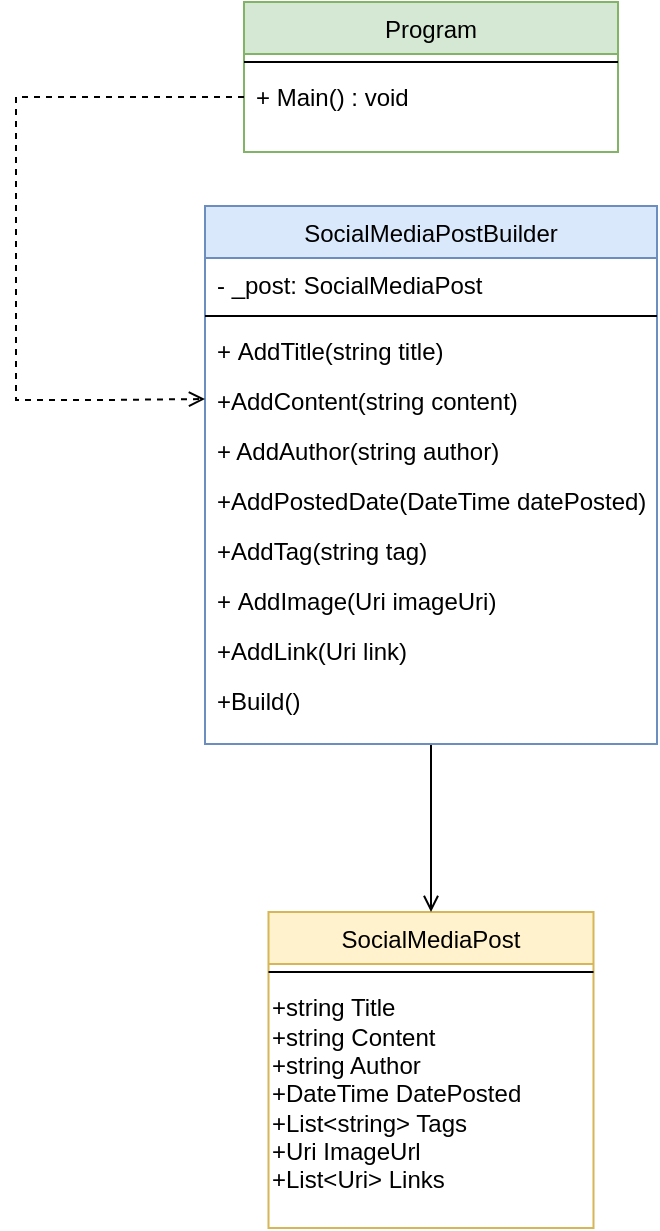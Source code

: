 <mxfile version="24.7.6" pages="2">
  <diagram id="YdqToYXANCqsXZxEdwjm" name="Builder - Estructura">
    <mxGraphModel dx="1050" dy="1765" grid="0" gridSize="10" guides="1" tooltips="1" connect="1" arrows="1" fold="1" page="1" pageScale="1" pageWidth="827" pageHeight="1169" math="0" shadow="0">
      <root>
        <mxCell id="0" />
        <mxCell id="1" parent="0" />
        <mxCell id="Ex9AYw7_ruNJCaxyo7UQ-12" value="SocialMediaPost" style="swimlane;fontStyle=0;align=center;verticalAlign=top;childLayout=stackLayout;horizontal=1;startSize=26;horizontalStack=0;resizeParent=1;resizeLast=0;collapsible=1;marginBottom=0;rounded=0;shadow=0;strokeWidth=1;fillColor=#fff2cc;strokeColor=#d6b656;" parent="1" vertex="1">
          <mxGeometry x="234.25" y="-610" width="162.5" height="158" as="geometry">
            <mxRectangle x="130" y="380" width="160" height="26" as="alternateBounds" />
          </mxGeometry>
        </mxCell>
        <mxCell id="Ex9AYw7_ruNJCaxyo7UQ-14" value="" style="line;html=1;strokeWidth=1;align=left;verticalAlign=middle;spacingTop=-1;spacingLeft=3;spacingRight=3;rotatable=0;labelPosition=right;points=[];portConstraint=eastwest;" parent="Ex9AYw7_ruNJCaxyo7UQ-12" vertex="1">
          <mxGeometry y="26" width="162.5" height="8" as="geometry" />
        </mxCell>
        <mxCell id="upD_7m5rnwpTHwmWT5zh-7" value="&lt;div&gt;+string Title&lt;/div&gt;&lt;div&gt;+string Content&amp;nbsp;&lt;/div&gt;&lt;div&gt;&lt;span style=&quot;background-color: initial;&quot;&gt;+string Author&amp;nbsp;&lt;/span&gt;&lt;br&gt;&lt;/div&gt;&lt;div&gt;+DateTime DatePosted&amp;nbsp;&lt;/div&gt;&lt;div&gt;+List&amp;lt;string&amp;gt; Tags&amp;nbsp;&lt;/div&gt;&lt;div&gt;+Uri ImageUrl&amp;nbsp;&lt;/div&gt;&lt;div&gt;+List&amp;lt;Uri&amp;gt; Links&amp;nbsp;&lt;/div&gt;" style="text;html=1;align=left;verticalAlign=middle;resizable=0;points=[];autosize=1;strokeColor=none;fillColor=none;" vertex="1" parent="Ex9AYw7_ruNJCaxyo7UQ-12">
          <mxGeometry y="34" width="162.5" height="113" as="geometry" />
        </mxCell>
        <mxCell id="Ex9AYw7_ruNJCaxyo7UQ-18" style="edgeStyle=orthogonalEdgeStyle;rounded=0;orthogonalLoop=1;jettySize=auto;html=1;entryX=0.5;entryY=0;entryDx=0;entryDy=0;endArrow=open;endFill=0;" parent="1" source="Ex9AYw7_ruNJCaxyo7UQ-19" target="Ex9AYw7_ruNJCaxyo7UQ-12" edge="1">
          <mxGeometry relative="1" as="geometry" />
        </mxCell>
        <mxCell id="Ex9AYw7_ruNJCaxyo7UQ-19" value="SocialMediaPostBuilder" style="swimlane;fontStyle=0;align=center;verticalAlign=top;childLayout=stackLayout;horizontal=1;startSize=26;horizontalStack=0;resizeParent=1;resizeLast=0;collapsible=1;marginBottom=0;rounded=0;shadow=0;strokeWidth=1;fillColor=#dae8fc;strokeColor=#6c8ebf;" parent="1" vertex="1">
          <mxGeometry x="202.5" y="-963" width="226" height="269" as="geometry">
            <mxRectangle x="130" y="380" width="160" height="26" as="alternateBounds" />
          </mxGeometry>
        </mxCell>
        <mxCell id="Ex9AYw7_ruNJCaxyo7UQ-20" value="- _post: SocialMediaPost" style="text;align=left;verticalAlign=top;spacingLeft=4;spacingRight=4;overflow=hidden;rotatable=0;points=[[0,0.5],[1,0.5]];portConstraint=eastwest;" parent="Ex9AYw7_ruNJCaxyo7UQ-19" vertex="1">
          <mxGeometry y="26" width="226" height="25" as="geometry" />
        </mxCell>
        <mxCell id="Ex9AYw7_ruNJCaxyo7UQ-21" value="" style="line;html=1;strokeWidth=1;align=left;verticalAlign=middle;spacingTop=-1;spacingLeft=3;spacingRight=3;rotatable=0;labelPosition=right;points=[];portConstraint=eastwest;" parent="Ex9AYw7_ruNJCaxyo7UQ-19" vertex="1">
          <mxGeometry y="51" width="226" height="8" as="geometry" />
        </mxCell>
        <mxCell id="Ex9AYw7_ruNJCaxyo7UQ-22" value="+ AddTitle(string title)" style="text;align=left;verticalAlign=top;spacingLeft=4;spacingRight=4;overflow=hidden;rotatable=0;points=[[0,0.5],[1,0.5]];portConstraint=eastwest;" parent="Ex9AYw7_ruNJCaxyo7UQ-19" vertex="1">
          <mxGeometry y="59" width="226" height="25" as="geometry" />
        </mxCell>
        <mxCell id="Ex9AYw7_ruNJCaxyo7UQ-23" value="+AddContent(string content)" style="text;align=left;verticalAlign=top;spacingLeft=4;spacingRight=4;overflow=hidden;rotatable=0;points=[[0,0.5],[1,0.5]];portConstraint=eastwest;" parent="Ex9AYw7_ruNJCaxyo7UQ-19" vertex="1">
          <mxGeometry y="84" width="226" height="25" as="geometry" />
        </mxCell>
        <mxCell id="Ex9AYw7_ruNJCaxyo7UQ-24" value="+ AddAuthor(string author)" style="text;align=left;verticalAlign=top;spacingLeft=4;spacingRight=4;overflow=hidden;rotatable=0;points=[[0,0.5],[1,0.5]];portConstraint=eastwest;" parent="Ex9AYw7_ruNJCaxyo7UQ-19" vertex="1">
          <mxGeometry y="109" width="226" height="25" as="geometry" />
        </mxCell>
        <mxCell id="upD_7m5rnwpTHwmWT5zh-2" value="+AddPostedDate(DateTime datePosted)" style="text;align=left;verticalAlign=top;spacingLeft=4;spacingRight=4;overflow=hidden;rotatable=0;points=[[0,0.5],[1,0.5]];portConstraint=eastwest;" vertex="1" parent="Ex9AYw7_ruNJCaxyo7UQ-19">
          <mxGeometry y="134" width="226" height="25" as="geometry" />
        </mxCell>
        <mxCell id="upD_7m5rnwpTHwmWT5zh-1" value="+AddTag(string tag)&#xa;" style="text;align=left;verticalAlign=top;spacingLeft=4;spacingRight=4;overflow=hidden;rotatable=0;points=[[0,0.5],[1,0.5]];portConstraint=eastwest;" vertex="1" parent="Ex9AYw7_ruNJCaxyo7UQ-19">
          <mxGeometry y="159" width="226" height="25" as="geometry" />
        </mxCell>
        <mxCell id="upD_7m5rnwpTHwmWT5zh-3" value="+ AddImage(Uri imageUri)" style="text;align=left;verticalAlign=top;spacingLeft=4;spacingRight=4;overflow=hidden;rotatable=0;points=[[0,0.5],[1,0.5]];portConstraint=eastwest;" vertex="1" parent="Ex9AYw7_ruNJCaxyo7UQ-19">
          <mxGeometry y="184" width="226" height="25" as="geometry" />
        </mxCell>
        <mxCell id="upD_7m5rnwpTHwmWT5zh-6" value="+AddLink(Uri link)" style="text;align=left;verticalAlign=top;spacingLeft=4;spacingRight=4;overflow=hidden;rotatable=0;points=[[0,0.5],[1,0.5]];portConstraint=eastwest;" vertex="1" parent="Ex9AYw7_ruNJCaxyo7UQ-19">
          <mxGeometry y="209" width="226" height="25" as="geometry" />
        </mxCell>
        <mxCell id="upD_7m5rnwpTHwmWT5zh-5" value="+Build()" style="text;align=left;verticalAlign=top;spacingLeft=4;spacingRight=4;overflow=hidden;rotatable=0;points=[[0,0.5],[1,0.5]];portConstraint=eastwest;" vertex="1" parent="Ex9AYw7_ruNJCaxyo7UQ-19">
          <mxGeometry y="234" width="226" height="25" as="geometry" />
        </mxCell>
        <mxCell id="Ex9AYw7_ruNJCaxyo7UQ-27" value="Program" style="swimlane;fontStyle=0;align=center;verticalAlign=top;childLayout=stackLayout;horizontal=1;startSize=26;horizontalStack=0;resizeParent=1;resizeLast=0;collapsible=1;marginBottom=0;rounded=0;shadow=0;strokeWidth=1;fillColor=#d5e8d4;strokeColor=#82b366;" parent="1" vertex="1">
          <mxGeometry x="222" y="-1065" width="187" height="75" as="geometry">
            <mxRectangle x="340" y="380" width="170" height="26" as="alternateBounds" />
          </mxGeometry>
        </mxCell>
        <mxCell id="Ex9AYw7_ruNJCaxyo7UQ-28" value="" style="line;html=1;strokeWidth=1;align=left;verticalAlign=middle;spacingTop=-1;spacingLeft=3;spacingRight=3;rotatable=0;labelPosition=right;points=[];portConstraint=eastwest;" parent="Ex9AYw7_ruNJCaxyo7UQ-27" vertex="1">
          <mxGeometry y="26" width="187" height="8" as="geometry" />
        </mxCell>
        <mxCell id="Ex9AYw7_ruNJCaxyo7UQ-29" value="+ Main() : void" style="text;align=left;verticalAlign=top;spacingLeft=4;spacingRight=4;overflow=hidden;rotatable=0;points=[[0,0.5],[1,0.5]];portConstraint=eastwest;" parent="Ex9AYw7_ruNJCaxyo7UQ-27" vertex="1">
          <mxGeometry y="34" width="187" height="27" as="geometry" />
        </mxCell>
        <mxCell id="Ex9AYw7_ruNJCaxyo7UQ-30" style="edgeStyle=orthogonalEdgeStyle;rounded=0;orthogonalLoop=1;jettySize=auto;html=1;entryX=0;entryY=0.5;entryDx=0;entryDy=0;endArrow=open;endFill=0;dashed=1;exitX=0;exitY=0.5;exitDx=0;exitDy=0;" parent="1" source="Ex9AYw7_ruNJCaxyo7UQ-29" target="Ex9AYw7_ruNJCaxyo7UQ-23" edge="1">
          <mxGeometry relative="1" as="geometry">
            <Array as="points">
              <mxPoint x="108" y="-1017" />
              <mxPoint x="108" y="-866" />
              <mxPoint x="154" y="-866" />
            </Array>
          </mxGeometry>
        </mxCell>
      </root>
    </mxGraphModel>
  </diagram>
  <diagram id="AXavqPR4JyoWLpkqwdvM" name="Página-2">
    <mxGraphModel dx="1098" dy="2052" grid="0" gridSize="10" guides="1" tooltips="1" connect="1" arrows="1" fold="1" page="1" pageScale="1" pageWidth="827" pageHeight="1169" math="0" shadow="0">
      <root>
        <mxCell id="0" />
        <mxCell id="1" parent="0" />
        <mxCell id="GDddNIHzdHpDMGzWteTF-1" value="&lt;&lt;Interface&gt;&gt;&#xa;Builder" style="swimlane;fontStyle=0;align=center;verticalAlign=top;childLayout=stackLayout;horizontal=1;startSize=39;horizontalStack=0;resizeParent=1;resizeLast=0;collapsible=1;marginBottom=0;rounded=0;shadow=0;strokeWidth=1;" vertex="1" parent="1">
          <mxGeometry x="283" y="-921" width="142" height="147" as="geometry">
            <mxRectangle x="340" y="380" width="170" height="26" as="alternateBounds" />
          </mxGeometry>
        </mxCell>
        <mxCell id="GDddNIHzdHpDMGzWteTF-2" value="" style="line;html=1;strokeWidth=1;align=left;verticalAlign=middle;spacingTop=-1;spacingLeft=3;spacingRight=3;rotatable=0;labelPosition=right;points=[];portConstraint=eastwest;" vertex="1" parent="GDddNIHzdHpDMGzWteTF-1">
          <mxGeometry y="39" width="142" height="8" as="geometry" />
        </mxCell>
        <mxCell id="GDddNIHzdHpDMGzWteTF-3" value="+ Reset()" style="text;align=left;verticalAlign=top;spacingLeft=4;spacingRight=4;overflow=hidden;rotatable=0;points=[[0,0.5],[1,0.5]];portConstraint=eastwest;" vertex="1" parent="GDddNIHzdHpDMGzWteTF-1">
          <mxGeometry y="47" width="142" height="21" as="geometry" />
        </mxCell>
        <mxCell id="GDddNIHzdHpDMGzWteTF-4" value="+ BuildStepA()" style="text;align=left;verticalAlign=top;spacingLeft=4;spacingRight=4;overflow=hidden;rotatable=0;points=[[0,0.5],[1,0.5]];portConstraint=eastwest;" vertex="1" parent="GDddNIHzdHpDMGzWteTF-1">
          <mxGeometry y="68" width="142" height="21" as="geometry" />
        </mxCell>
        <mxCell id="GDddNIHzdHpDMGzWteTF-5" value="+ BuildStepB()" style="text;align=left;verticalAlign=top;spacingLeft=4;spacingRight=4;overflow=hidden;rotatable=0;points=[[0,0.5],[1,0.5]];portConstraint=eastwest;" vertex="1" parent="GDddNIHzdHpDMGzWteTF-1">
          <mxGeometry y="89" width="142" height="21" as="geometry" />
        </mxCell>
        <mxCell id="GDddNIHzdHpDMGzWteTF-31" value="+ BuildStepZ()" style="text;align=left;verticalAlign=top;spacingLeft=4;spacingRight=4;overflow=hidden;rotatable=0;points=[[0,0.5],[1,0.5]];portConstraint=eastwest;" vertex="1" parent="GDddNIHzdHpDMGzWteTF-1">
          <mxGeometry y="110" width="142" height="24" as="geometry" />
        </mxCell>
        <mxCell id="GDddNIHzdHpDMGzWteTF-6" value="Director" style="swimlane;fontStyle=0;align=center;verticalAlign=top;childLayout=stackLayout;horizontal=1;startSize=26;horizontalStack=0;resizeParent=1;resizeLast=0;collapsible=1;marginBottom=0;rounded=0;shadow=0;strokeWidth=1;" vertex="1" parent="1">
          <mxGeometry x="541" y="-935" width="210" height="141" as="geometry">
            <mxRectangle x="130" y="380" width="160" height="26" as="alternateBounds" />
          </mxGeometry>
        </mxCell>
        <mxCell id="GDddNIHzdHpDMGzWteTF-7" value="- _builder : Builder" style="text;align=left;verticalAlign=top;spacingLeft=4;spacingRight=4;overflow=hidden;rotatable=0;points=[[0,0.5],[1,0.5]];portConstraint=eastwest;" vertex="1" parent="GDddNIHzdHpDMGzWteTF-6">
          <mxGeometry y="26" width="210" height="25" as="geometry" />
        </mxCell>
        <mxCell id="GDddNIHzdHpDMGzWteTF-8" value="" style="line;html=1;strokeWidth=1;align=left;verticalAlign=middle;spacingTop=-1;spacingLeft=3;spacingRight=3;rotatable=0;labelPosition=right;points=[];portConstraint=eastwest;" vertex="1" parent="GDddNIHzdHpDMGzWteTF-6">
          <mxGeometry y="51" width="210" height="8" as="geometry" />
        </mxCell>
        <mxCell id="GDddNIHzdHpDMGzWteTF-9" value="+ Director(builder)" style="text;align=left;verticalAlign=top;spacingLeft=4;spacingRight=4;overflow=hidden;rotatable=0;points=[[0,0.5],[1,0.5]];portConstraint=eastwest;" vertex="1" parent="GDddNIHzdHpDMGzWteTF-6">
          <mxGeometry y="59" width="210" height="25" as="geometry" />
        </mxCell>
        <mxCell id="GDddNIHzdHpDMGzWteTF-10" value="+ ChangeBuilder(builder)" style="text;align=left;verticalAlign=top;spacingLeft=4;spacingRight=4;overflow=hidden;rotatable=0;points=[[0,0.5],[1,0.5]];portConstraint=eastwest;" vertex="1" parent="GDddNIHzdHpDMGzWteTF-6">
          <mxGeometry y="84" width="210" height="25" as="geometry" />
        </mxCell>
        <mxCell id="GDddNIHzdHpDMGzWteTF-11" value="+ Make(type)" style="text;align=left;verticalAlign=top;spacingLeft=4;spacingRight=4;overflow=hidden;rotatable=0;points=[[0,0.5],[1,0.5]];portConstraint=eastwest;" vertex="1" parent="GDddNIHzdHpDMGzWteTF-6">
          <mxGeometry y="109" width="210" height="25" as="geometry" />
        </mxCell>
        <mxCell id="GDddNIHzdHpDMGzWteTF-12" value="Producto1" style="swimlane;fontStyle=0;align=center;verticalAlign=top;childLayout=stackLayout;horizontal=1;startSize=26;horizontalStack=0;resizeParent=1;resizeLast=0;collapsible=1;marginBottom=0;rounded=0;shadow=0;strokeWidth=1;" vertex="1" parent="1">
          <mxGeometry x="141.5" y="-475" width="158" height="47" as="geometry">
            <mxRectangle x="130" y="380" width="160" height="26" as="alternateBounds" />
          </mxGeometry>
        </mxCell>
        <mxCell id="GDddNIHzdHpDMGzWteTF-14" value="" style="line;html=1;strokeWidth=1;align=left;verticalAlign=middle;spacingTop=-1;spacingLeft=3;spacingRight=3;rotatable=0;labelPosition=right;points=[];portConstraint=eastwest;" vertex="1" parent="GDddNIHzdHpDMGzWteTF-12">
          <mxGeometry y="26" width="158" height="8" as="geometry" />
        </mxCell>
        <mxCell id="GDddNIHzdHpDMGzWteTF-17" style="edgeStyle=orthogonalEdgeStyle;rounded=0;orthogonalLoop=1;jettySize=auto;html=1;entryX=0.5;entryY=1;entryDx=0;entryDy=0;endArrow=block;endFill=0;dashed=1;exitX=0.5;exitY=0;exitDx=0;exitDy=0;" edge="1" parent="1" source="GDddNIHzdHpDMGzWteTF-19" target="GDddNIHzdHpDMGzWteTF-1">
          <mxGeometry relative="1" as="geometry" />
        </mxCell>
        <mxCell id="GDddNIHzdHpDMGzWteTF-18" style="edgeStyle=orthogonalEdgeStyle;rounded=0;orthogonalLoop=1;jettySize=auto;html=1;entryX=0.5;entryY=0;entryDx=0;entryDy=0;endArrow=open;endFill=0;" edge="1" parent="1" source="GDddNIHzdHpDMGzWteTF-19" target="GDddNIHzdHpDMGzWteTF-12">
          <mxGeometry relative="1" as="geometry" />
        </mxCell>
        <mxCell id="GDddNIHzdHpDMGzWteTF-19" value="ConcreteBuilder1" style="swimlane;fontStyle=0;align=center;verticalAlign=top;childLayout=stackLayout;horizontal=1;startSize=26;horizontalStack=0;resizeParent=1;resizeLast=0;collapsible=1;marginBottom=0;rounded=0;shadow=0;strokeWidth=1;" vertex="1" parent="1">
          <mxGeometry x="124" y="-692" width="193" height="178" as="geometry">
            <mxRectangle x="130" y="380" width="160" height="26" as="alternateBounds" />
          </mxGeometry>
        </mxCell>
        <mxCell id="GDddNIHzdHpDMGzWteTF-20" value="- result : Producto1" style="text;align=left;verticalAlign=top;spacingLeft=4;spacingRight=4;overflow=hidden;rotatable=0;points=[[0,0.5],[1,0.5]];portConstraint=eastwest;" vertex="1" parent="GDddNIHzdHpDMGzWteTF-19">
          <mxGeometry y="26" width="193" height="25" as="geometry" />
        </mxCell>
        <mxCell id="GDddNIHzdHpDMGzWteTF-21" value="" style="line;html=1;strokeWidth=1;align=left;verticalAlign=middle;spacingTop=-1;spacingLeft=3;spacingRight=3;rotatable=0;labelPosition=right;points=[];portConstraint=eastwest;" vertex="1" parent="GDddNIHzdHpDMGzWteTF-19">
          <mxGeometry y="51" width="193" height="8" as="geometry" />
        </mxCell>
        <mxCell id="GDddNIHzdHpDMGzWteTF-38" value="+ Reset()" style="text;align=left;verticalAlign=top;spacingLeft=4;spacingRight=4;overflow=hidden;rotatable=0;points=[[0,0.5],[1,0.5]];portConstraint=eastwest;" vertex="1" parent="GDddNIHzdHpDMGzWteTF-19">
          <mxGeometry y="59" width="193" height="21" as="geometry" />
        </mxCell>
        <mxCell id="GDddNIHzdHpDMGzWteTF-39" value="+ BuildStepA()" style="text;align=left;verticalAlign=top;spacingLeft=4;spacingRight=4;overflow=hidden;rotatable=0;points=[[0,0.5],[1,0.5]];portConstraint=eastwest;" vertex="1" parent="GDddNIHzdHpDMGzWteTF-19">
          <mxGeometry y="80" width="193" height="21" as="geometry" />
        </mxCell>
        <mxCell id="GDddNIHzdHpDMGzWteTF-40" value="+ BuildStepB()" style="text;align=left;verticalAlign=top;spacingLeft=4;spacingRight=4;overflow=hidden;rotatable=0;points=[[0,0.5],[1,0.5]];portConstraint=eastwest;" vertex="1" parent="GDddNIHzdHpDMGzWteTF-19">
          <mxGeometry y="101" width="193" height="21" as="geometry" />
        </mxCell>
        <mxCell id="GDddNIHzdHpDMGzWteTF-41" value="+ BuildStepZ()" style="text;align=left;verticalAlign=top;spacingLeft=4;spacingRight=4;overflow=hidden;rotatable=0;points=[[0,0.5],[1,0.5]];portConstraint=eastwest;" vertex="1" parent="GDddNIHzdHpDMGzWteTF-19">
          <mxGeometry y="122" width="193" height="24" as="geometry" />
        </mxCell>
        <mxCell id="GDddNIHzdHpDMGzWteTF-22" value="+ GetResult(): Product1" style="text;align=left;verticalAlign=top;spacingLeft=4;spacingRight=4;overflow=hidden;rotatable=0;points=[[0,0.5],[1,0.5]];portConstraint=eastwest;" vertex="1" parent="GDddNIHzdHpDMGzWteTF-19">
          <mxGeometry y="146" width="193" height="25" as="geometry" />
        </mxCell>
        <mxCell id="GDddNIHzdHpDMGzWteTF-25" style="edgeStyle=orthogonalEdgeStyle;rounded=0;orthogonalLoop=1;jettySize=auto;html=1;entryX=1;entryY=0.5;entryDx=0;entryDy=0;endArrow=open;endFill=0;" edge="1" parent="1" source="GDddNIHzdHpDMGzWteTF-9" target="GDddNIHzdHpDMGzWteTF-3">
          <mxGeometry relative="1" as="geometry" />
        </mxCell>
        <mxCell id="GDddNIHzdHpDMGzWteTF-26" style="edgeStyle=orthogonalEdgeStyle;rounded=0;orthogonalLoop=1;jettySize=auto;html=1;entryX=0.5;entryY=0;entryDx=0;entryDy=0;endArrow=open;endFill=0;" edge="1" parent="1" source="GDddNIHzdHpDMGzWteTF-27" target="GDddNIHzdHpDMGzWteTF-6">
          <mxGeometry relative="1" as="geometry" />
        </mxCell>
        <mxCell id="GDddNIHzdHpDMGzWteTF-27" value="Program" style="swimlane;fontStyle=0;align=center;verticalAlign=top;childLayout=stackLayout;horizontal=1;startSize=26;horizontalStack=0;resizeParent=1;resizeLast=0;collapsible=1;marginBottom=0;rounded=0;shadow=0;strokeWidth=1;" vertex="1" parent="1">
          <mxGeometry x="311" y="-1056" width="187" height="75" as="geometry">
            <mxRectangle x="340" y="380" width="170" height="26" as="alternateBounds" />
          </mxGeometry>
        </mxCell>
        <mxCell id="GDddNIHzdHpDMGzWteTF-28" value="" style="line;html=1;strokeWidth=1;align=left;verticalAlign=middle;spacingTop=-1;spacingLeft=3;spacingRight=3;rotatable=0;labelPosition=right;points=[];portConstraint=eastwest;" vertex="1" parent="GDddNIHzdHpDMGzWteTF-27">
          <mxGeometry y="26" width="187" height="8" as="geometry" />
        </mxCell>
        <mxCell id="GDddNIHzdHpDMGzWteTF-29" value="+ Main() : void" style="text;align=left;verticalAlign=top;spacingLeft=4;spacingRight=4;overflow=hidden;rotatable=0;points=[[0,0.5],[1,0.5]];portConstraint=eastwest;" vertex="1" parent="GDddNIHzdHpDMGzWteTF-27">
          <mxGeometry y="34" width="187" height="27" as="geometry" />
        </mxCell>
        <mxCell id="GDddNIHzdHpDMGzWteTF-55" style="edgeStyle=orthogonalEdgeStyle;rounded=0;orthogonalLoop=1;jettySize=auto;html=1;dashed=1;endArrow=block;endFill=0;" edge="1" parent="1" source="GDddNIHzdHpDMGzWteTF-42" target="GDddNIHzdHpDMGzWteTF-1">
          <mxGeometry relative="1" as="geometry" />
        </mxCell>
        <mxCell id="GDddNIHzdHpDMGzWteTF-56" style="edgeStyle=orthogonalEdgeStyle;rounded=0;orthogonalLoop=1;jettySize=auto;html=1;endArrow=open;endFill=0;" edge="1" parent="1" source="GDddNIHzdHpDMGzWteTF-42" target="GDddNIHzdHpDMGzWteTF-50">
          <mxGeometry relative="1" as="geometry" />
        </mxCell>
        <mxCell id="GDddNIHzdHpDMGzWteTF-42" value="ConcreteBuilder2" style="swimlane;fontStyle=0;align=center;verticalAlign=top;childLayout=stackLayout;horizontal=1;startSize=26;horizontalStack=0;resizeParent=1;resizeLast=0;collapsible=1;marginBottom=0;rounded=0;shadow=0;strokeWidth=1;" vertex="1" parent="1">
          <mxGeometry x="363" y="-692" width="193" height="178" as="geometry">
            <mxRectangle x="130" y="380" width="160" height="26" as="alternateBounds" />
          </mxGeometry>
        </mxCell>
        <mxCell id="GDddNIHzdHpDMGzWteTF-43" value="- result : Producto2" style="text;align=left;verticalAlign=top;spacingLeft=4;spacingRight=4;overflow=hidden;rotatable=0;points=[[0,0.5],[1,0.5]];portConstraint=eastwest;" vertex="1" parent="GDddNIHzdHpDMGzWteTF-42">
          <mxGeometry y="26" width="193" height="25" as="geometry" />
        </mxCell>
        <mxCell id="GDddNIHzdHpDMGzWteTF-44" value="" style="line;html=1;strokeWidth=1;align=left;verticalAlign=middle;spacingTop=-1;spacingLeft=3;spacingRight=3;rotatable=0;labelPosition=right;points=[];portConstraint=eastwest;" vertex="1" parent="GDddNIHzdHpDMGzWteTF-42">
          <mxGeometry y="51" width="193" height="8" as="geometry" />
        </mxCell>
        <mxCell id="GDddNIHzdHpDMGzWteTF-45" value="+ Reset()" style="text;align=left;verticalAlign=top;spacingLeft=4;spacingRight=4;overflow=hidden;rotatable=0;points=[[0,0.5],[1,0.5]];portConstraint=eastwest;" vertex="1" parent="GDddNIHzdHpDMGzWteTF-42">
          <mxGeometry y="59" width="193" height="21" as="geometry" />
        </mxCell>
        <mxCell id="GDddNIHzdHpDMGzWteTF-46" value="+ BuildStepA()" style="text;align=left;verticalAlign=top;spacingLeft=4;spacingRight=4;overflow=hidden;rotatable=0;points=[[0,0.5],[1,0.5]];portConstraint=eastwest;" vertex="1" parent="GDddNIHzdHpDMGzWteTF-42">
          <mxGeometry y="80" width="193" height="21" as="geometry" />
        </mxCell>
        <mxCell id="GDddNIHzdHpDMGzWteTF-47" value="+ BuildStepB()" style="text;align=left;verticalAlign=top;spacingLeft=4;spacingRight=4;overflow=hidden;rotatable=0;points=[[0,0.5],[1,0.5]];portConstraint=eastwest;" vertex="1" parent="GDddNIHzdHpDMGzWteTF-42">
          <mxGeometry y="101" width="193" height="21" as="geometry" />
        </mxCell>
        <mxCell id="GDddNIHzdHpDMGzWteTF-48" value="+ BuildStepZ()" style="text;align=left;verticalAlign=top;spacingLeft=4;spacingRight=4;overflow=hidden;rotatable=0;points=[[0,0.5],[1,0.5]];portConstraint=eastwest;" vertex="1" parent="GDddNIHzdHpDMGzWteTF-42">
          <mxGeometry y="122" width="193" height="24" as="geometry" />
        </mxCell>
        <mxCell id="GDddNIHzdHpDMGzWteTF-49" value="+ GetResult(): Product1" style="text;align=left;verticalAlign=top;spacingLeft=4;spacingRight=4;overflow=hidden;rotatable=0;points=[[0,0.5],[1,0.5]];portConstraint=eastwest;" vertex="1" parent="GDddNIHzdHpDMGzWteTF-42">
          <mxGeometry y="146" width="193" height="25" as="geometry" />
        </mxCell>
        <mxCell id="GDddNIHzdHpDMGzWteTF-50" value="Producto2" style="swimlane;fontStyle=0;align=center;verticalAlign=top;childLayout=stackLayout;horizontal=1;startSize=26;horizontalStack=0;resizeParent=1;resizeLast=0;collapsible=1;marginBottom=0;rounded=0;shadow=0;strokeWidth=1;" vertex="1" parent="1">
          <mxGeometry x="380" y="-468" width="158" height="42" as="geometry">
            <mxRectangle x="130" y="380" width="160" height="26" as="alternateBounds" />
          </mxGeometry>
        </mxCell>
        <mxCell id="GDddNIHzdHpDMGzWteTF-52" value="" style="line;html=1;strokeWidth=1;align=left;verticalAlign=middle;spacingTop=-1;spacingLeft=3;spacingRight=3;rotatable=0;labelPosition=right;points=[];portConstraint=eastwest;" vertex="1" parent="GDddNIHzdHpDMGzWteTF-50">
          <mxGeometry y="26" width="158" height="8" as="geometry" />
        </mxCell>
      </root>
    </mxGraphModel>
  </diagram>
</mxfile>

